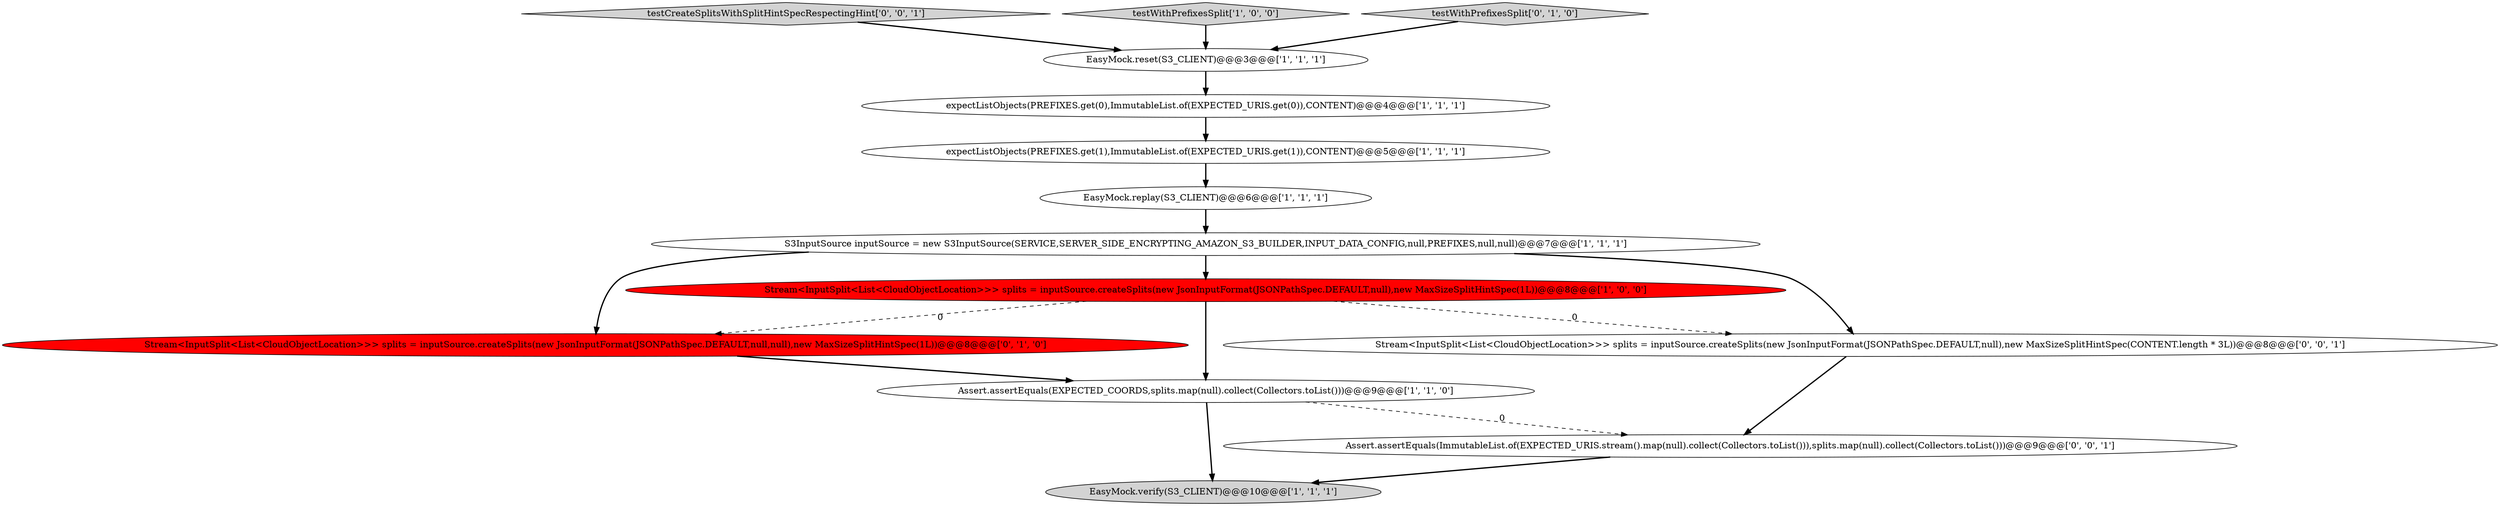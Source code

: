 digraph {
2 [style = filled, label = "EasyMock.reset(S3_CLIENT)@@@3@@@['1', '1', '1']", fillcolor = white, shape = ellipse image = "AAA0AAABBB1BBB"];
7 [style = filled, label = "expectListObjects(PREFIXES.get(1),ImmutableList.of(EXPECTED_URIS.get(1)),CONTENT)@@@5@@@['1', '1', '1']", fillcolor = white, shape = ellipse image = "AAA0AAABBB1BBB"];
3 [style = filled, label = "Assert.assertEquals(EXPECTED_COORDS,splits.map(null).collect(Collectors.toList()))@@@9@@@['1', '1', '0']", fillcolor = white, shape = ellipse image = "AAA0AAABBB1BBB"];
4 [style = filled, label = "EasyMock.verify(S3_CLIENT)@@@10@@@['1', '1', '1']", fillcolor = lightgray, shape = ellipse image = "AAA0AAABBB1BBB"];
13 [style = filled, label = "Assert.assertEquals(ImmutableList.of(EXPECTED_URIS.stream().map(null).collect(Collectors.toList())),splits.map(null).collect(Collectors.toList()))@@@9@@@['0', '0', '1']", fillcolor = white, shape = ellipse image = "AAA0AAABBB3BBB"];
6 [style = filled, label = "expectListObjects(PREFIXES.get(0),ImmutableList.of(EXPECTED_URIS.get(0)),CONTENT)@@@4@@@['1', '1', '1']", fillcolor = white, shape = ellipse image = "AAA0AAABBB1BBB"];
5 [style = filled, label = "S3InputSource inputSource = new S3InputSource(SERVICE,SERVER_SIDE_ENCRYPTING_AMAZON_S3_BUILDER,INPUT_DATA_CONFIG,null,PREFIXES,null,null)@@@7@@@['1', '1', '1']", fillcolor = white, shape = ellipse image = "AAA0AAABBB1BBB"];
1 [style = filled, label = "Stream<InputSplit<List<CloudObjectLocation>>> splits = inputSource.createSplits(new JsonInputFormat(JSONPathSpec.DEFAULT,null),new MaxSizeSplitHintSpec(1L))@@@8@@@['1', '0', '0']", fillcolor = red, shape = ellipse image = "AAA1AAABBB1BBB"];
11 [style = filled, label = "testCreateSplitsWithSplitHintSpecRespectingHint['0', '0', '1']", fillcolor = lightgray, shape = diamond image = "AAA0AAABBB3BBB"];
12 [style = filled, label = "Stream<InputSplit<List<CloudObjectLocation>>> splits = inputSource.createSplits(new JsonInputFormat(JSONPathSpec.DEFAULT,null),new MaxSizeSplitHintSpec(CONTENT.length * 3L))@@@8@@@['0', '0', '1']", fillcolor = white, shape = ellipse image = "AAA0AAABBB3BBB"];
8 [style = filled, label = "testWithPrefixesSplit['1', '0', '0']", fillcolor = lightgray, shape = diamond image = "AAA0AAABBB1BBB"];
9 [style = filled, label = "testWithPrefixesSplit['0', '1', '0']", fillcolor = lightgray, shape = diamond image = "AAA0AAABBB2BBB"];
0 [style = filled, label = "EasyMock.replay(S3_CLIENT)@@@6@@@['1', '1', '1']", fillcolor = white, shape = ellipse image = "AAA0AAABBB1BBB"];
10 [style = filled, label = "Stream<InputSplit<List<CloudObjectLocation>>> splits = inputSource.createSplits(new JsonInputFormat(JSONPathSpec.DEFAULT,null,null),new MaxSizeSplitHintSpec(1L))@@@8@@@['0', '1', '0']", fillcolor = red, shape = ellipse image = "AAA1AAABBB2BBB"];
1->3 [style = bold, label=""];
5->10 [style = bold, label=""];
5->1 [style = bold, label=""];
10->3 [style = bold, label=""];
12->13 [style = bold, label=""];
1->12 [style = dashed, label="0"];
7->0 [style = bold, label=""];
1->10 [style = dashed, label="0"];
6->7 [style = bold, label=""];
8->2 [style = bold, label=""];
5->12 [style = bold, label=""];
3->13 [style = dashed, label="0"];
9->2 [style = bold, label=""];
3->4 [style = bold, label=""];
2->6 [style = bold, label=""];
11->2 [style = bold, label=""];
0->5 [style = bold, label=""];
13->4 [style = bold, label=""];
}
